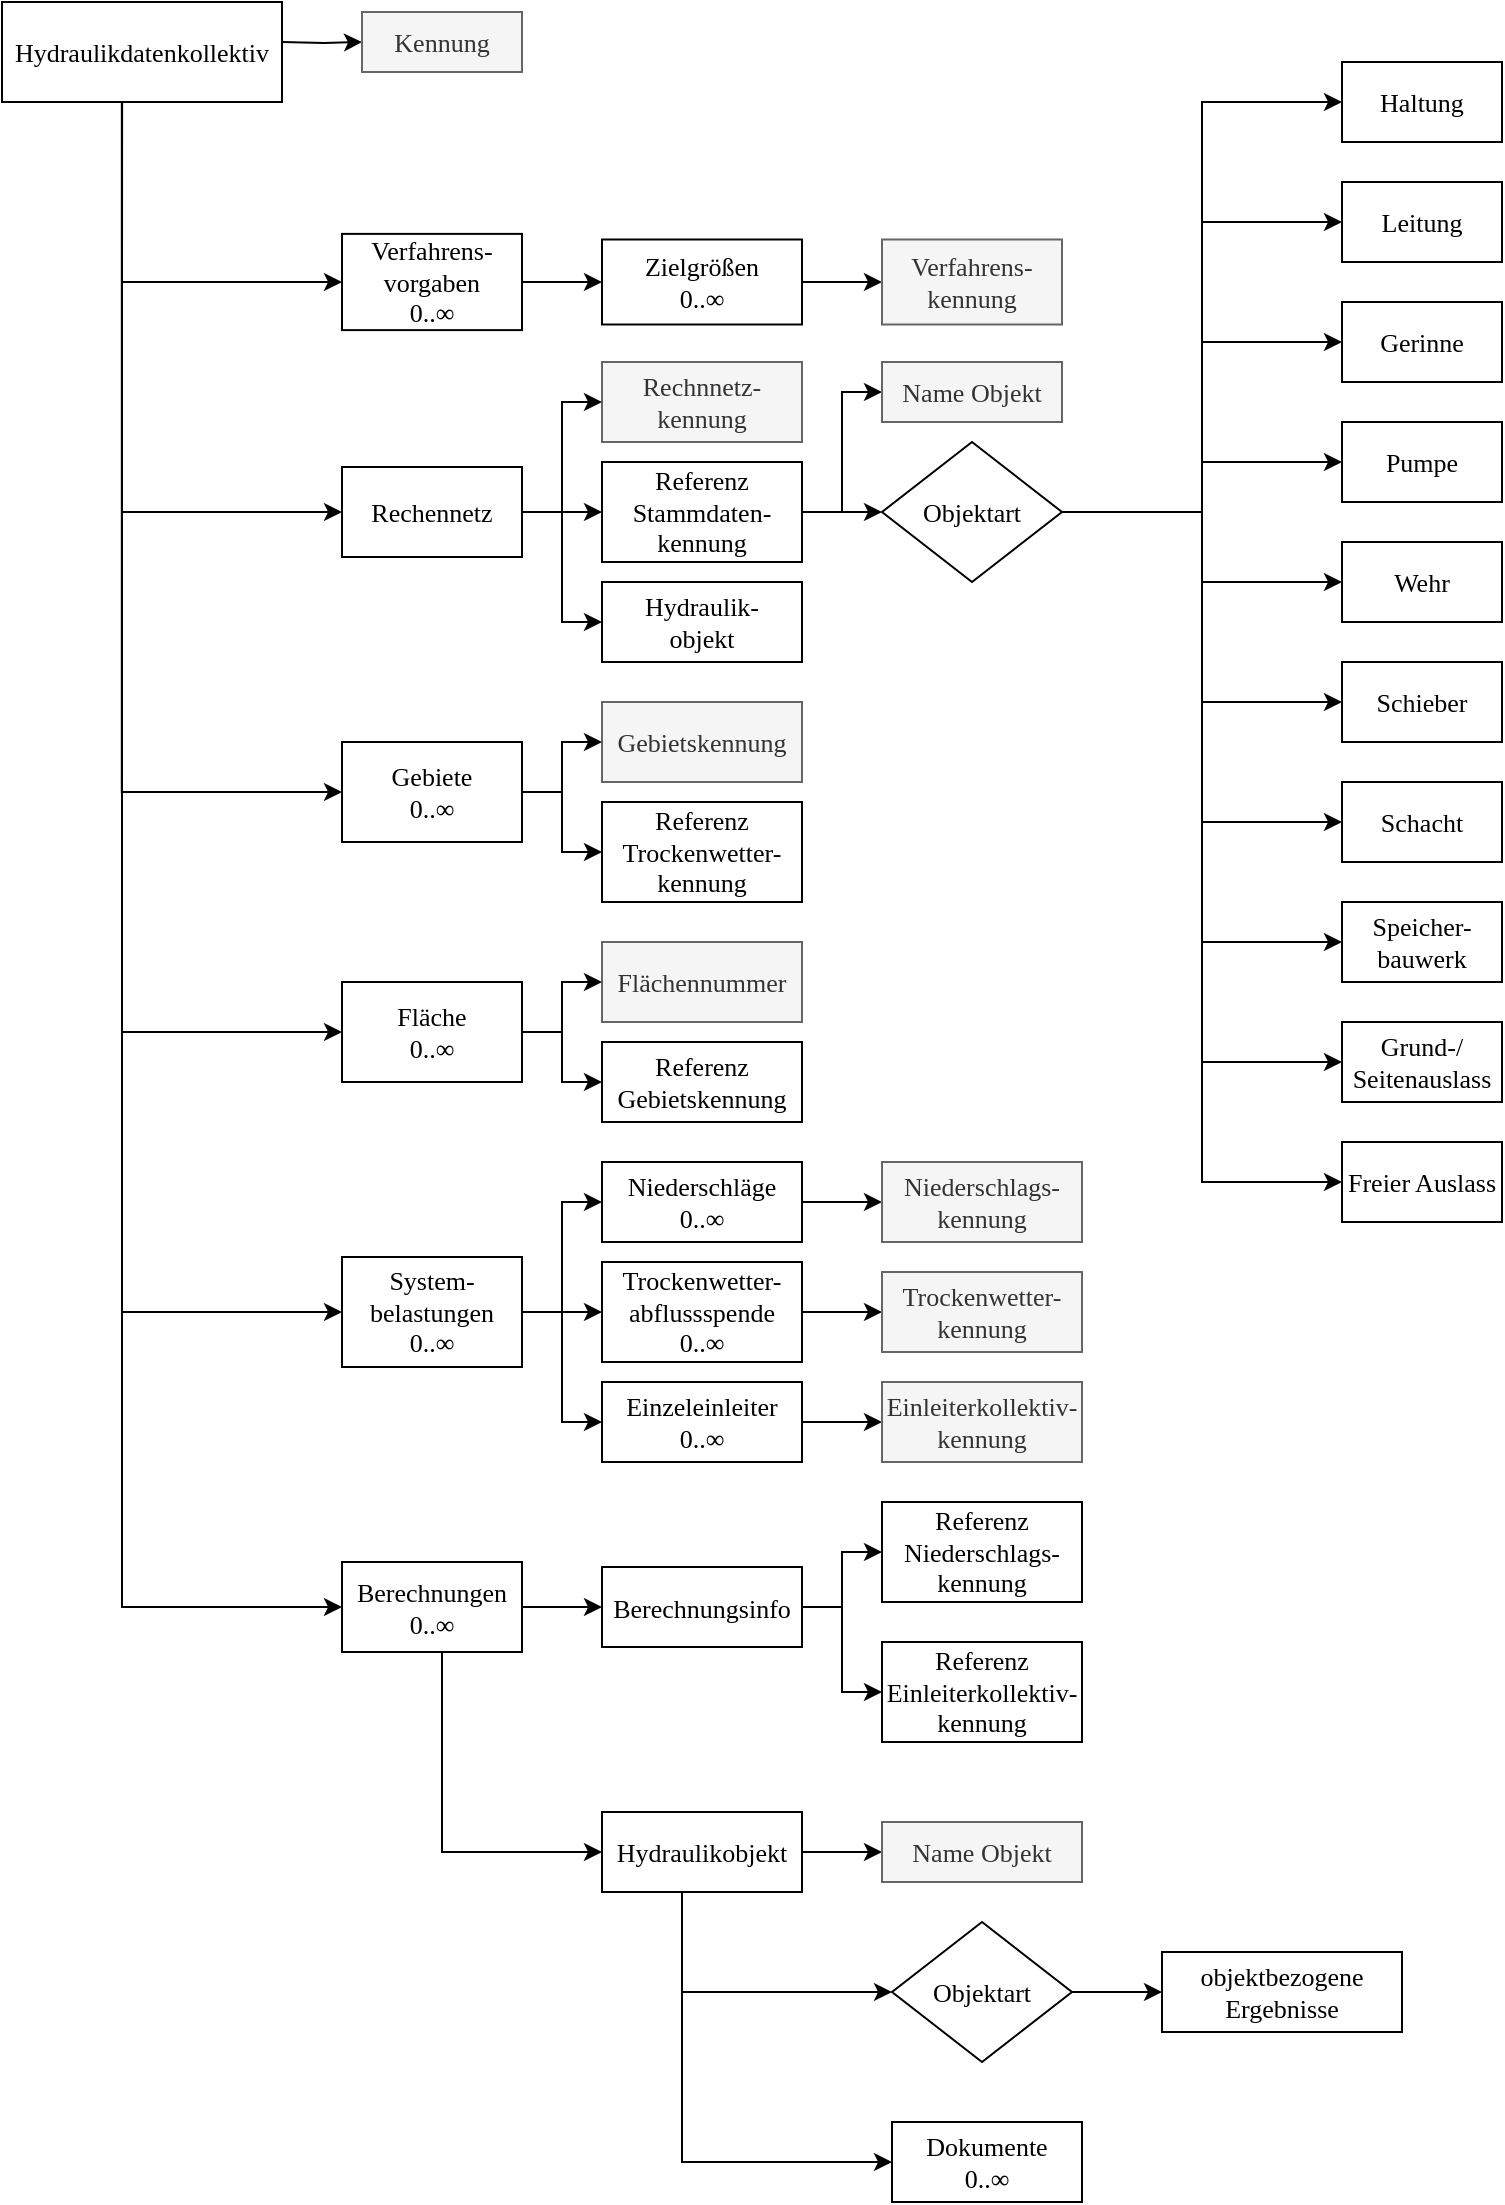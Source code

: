 <mxfile version="26.2.13">
  <diagram name="Seite-1" id="kiRcYdykQpiXVtvCCH_o">
    <mxGraphModel dx="1182" dy="670" grid="1" gridSize="10" guides="1" tooltips="1" connect="1" arrows="1" fold="1" page="1" pageScale="1" pageWidth="827" pageHeight="1169" math="0" shadow="0">
      <root>
        <mxCell id="0" />
        <mxCell id="1" parent="0" />
        <mxCell id="iKRK4WftCPjV4v0DSpR1-3" value="" style="edgeStyle=orthogonalEdgeStyle;rounded=0;orthogonalLoop=1;jettySize=auto;html=1;entryX=0;entryY=0.5;entryDx=0;entryDy=0;fontSize=13;" parent="1" target="RGeOCi0uQSU0HmTcbR4D-23" edge="1">
          <mxGeometry relative="1" as="geometry">
            <mxPoint x="214" y="65" as="targetPoint" />
            <mxPoint x="160" y="50" as="sourcePoint" />
          </mxGeometry>
        </mxCell>
        <mxCell id="iKRK4WftCPjV4v0DSpR1-5" value="" style="edgeStyle=orthogonalEdgeStyle;rounded=0;orthogonalLoop=1;jettySize=auto;html=1;entryX=0;entryY=0.5;entryDx=0;entryDy=0;fontSize=13;exitX=0.428;exitY=0.967;exitDx=0;exitDy=0;exitPerimeter=0;" parent="1" target="mGreL9vsvFHhippzRWms-1" edge="1">
          <mxGeometry relative="1" as="geometry">
            <Array as="points">
              <mxPoint x="80" y="425" />
            </Array>
            <mxPoint x="79.92" y="78.02" as="sourcePoint" />
            <mxPoint x="190.0" y="422.5" as="targetPoint" />
          </mxGeometry>
        </mxCell>
        <mxCell id="H4KakfRGWg1EVCRGtIzr-42" style="edgeStyle=orthogonalEdgeStyle;rounded=0;orthogonalLoop=1;jettySize=auto;html=1;entryX=0;entryY=0.5;entryDx=0;entryDy=0;fontSize=13;" parent="1" target="H4KakfRGWg1EVCRGtIzr-4" edge="1">
          <mxGeometry relative="1" as="geometry">
            <Array as="points">
              <mxPoint x="80" y="545" />
            </Array>
            <mxPoint x="80" y="80" as="sourcePoint" />
          </mxGeometry>
        </mxCell>
        <mxCell id="H4KakfRGWg1EVCRGtIzr-43" style="edgeStyle=orthogonalEdgeStyle;rounded=0;orthogonalLoop=1;jettySize=auto;html=1;entryX=0;entryY=0.5;entryDx=0;entryDy=0;fontSize=13;" parent="1" target="H4KakfRGWg1EVCRGtIzr-23" edge="1">
          <mxGeometry relative="1" as="geometry">
            <Array as="points">
              <mxPoint x="80" y="685" />
            </Array>
            <mxPoint x="80" y="80" as="sourcePoint" />
          </mxGeometry>
        </mxCell>
        <mxCell id="H4KakfRGWg1EVCRGtIzr-44" style="edgeStyle=orthogonalEdgeStyle;rounded=0;orthogonalLoop=1;jettySize=auto;html=1;entryX=0;entryY=0.5;entryDx=0;entryDy=0;fontSize=13;" parent="1" target="H4KakfRGWg1EVCRGtIzr-35" edge="1">
          <mxGeometry relative="1" as="geometry">
            <Array as="points">
              <mxPoint x="80" y="833" />
            </Array>
            <mxPoint x="80" y="80" as="sourcePoint" />
          </mxGeometry>
        </mxCell>
        <mxCell id="RGeOCi0uQSU0HmTcbR4D-11" value="" style="edgeStyle=orthogonalEdgeStyle;rounded=0;orthogonalLoop=1;jettySize=auto;html=1;fontSize=13;" parent="1" source="RGeOCi0uQSU0HmTcbR4D-2" target="RGeOCi0uQSU0HmTcbR4D-10" edge="1">
          <mxGeometry relative="1" as="geometry" />
        </mxCell>
        <UserObject label="&lt;div&gt;Verfahrens-vorgaben&lt;/div&gt;&lt;div&gt;0..∞&lt;/div&gt;" link="https://www.bfr-abwasser.de/html/ISYBAU_Austauschformate_Abwasser.14.17.html" linkTarget="_blank" id="RGeOCi0uQSU0HmTcbR4D-2">
          <mxCell style="rounded=0;whiteSpace=wrap;html=1;fontFamily=Latin Modern;fontSize=13;" parent="1" vertex="1">
            <mxGeometry x="190" y="145.94" width="90" height="48.12" as="geometry" />
          </mxCell>
        </UserObject>
        <mxCell id="RGeOCi0uQSU0HmTcbR4D-3" value="" style="endArrow=classic;html=1;rounded=0;entryX=0;entryY=0.5;entryDx=0;entryDy=0;fontSize=13;exitX=0.429;exitY=1.008;exitDx=0;exitDy=0;exitPerimeter=0;" parent="1" target="RGeOCi0uQSU0HmTcbR4D-2" edge="1">
          <mxGeometry width="50" height="50" relative="1" as="geometry">
            <mxPoint x="80.06" y="80.48" as="sourcePoint" />
            <mxPoint x="370" y="210" as="targetPoint" />
            <Array as="points">
              <mxPoint x="80" y="170" />
            </Array>
          </mxGeometry>
        </mxCell>
        <mxCell id="RGeOCi0uQSU0HmTcbR4D-8" value="" style="endArrow=classic;html=1;rounded=0;entryX=0;entryY=0.5;entryDx=0;entryDy=0;fontSize=13;" parent="1" target="RGeOCi0uQSU0HmTcbR4D-24" edge="1">
          <mxGeometry width="50" height="50" relative="1" as="geometry">
            <mxPoint x="80" y="80" as="sourcePoint" />
            <mxPoint x="130" y="284.71" as="targetPoint" />
            <Array as="points">
              <mxPoint x="80" y="285" />
            </Array>
          </mxGeometry>
        </mxCell>
        <mxCell id="RGeOCi0uQSU0HmTcbR4D-16" value="" style="edgeStyle=orthogonalEdgeStyle;rounded=0;orthogonalLoop=1;jettySize=auto;html=1;fontSize=13;" parent="1" source="RGeOCi0uQSU0HmTcbR4D-10" target="RGeOCi0uQSU0HmTcbR4D-15" edge="1">
          <mxGeometry relative="1" as="geometry" />
        </mxCell>
        <UserObject label="&lt;div&gt;Zielgrößen&lt;/div&gt;&lt;div&gt;0..∞&lt;/div&gt;" link="https://www.bfr-abwasser.de/html/ISYBAU_Austauschformate_Abwasser.14.17.html" linkTarget="_blank" id="RGeOCi0uQSU0HmTcbR4D-10">
          <mxCell style="rounded=0;whiteSpace=wrap;html=1;fontFamily=Latin Modern;fontSize=13;" parent="1" vertex="1">
            <mxGeometry x="320" y="148.75" width="100" height="42.5" as="geometry" />
          </mxCell>
        </UserObject>
        <UserObject label="&lt;div&gt;&lt;font&gt;Verfahrens-&lt;/font&gt;&lt;/div&gt;&lt;div&gt;&lt;font&gt;kennung&lt;/font&gt;&lt;/div&gt;" linkTarget="_blank" id="RGeOCi0uQSU0HmTcbR4D-15">
          <mxCell style="rounded=0;whiteSpace=wrap;html=1;fontFamily=Latin Modern;fontSize=13;fillColor=#f5f5f5;fontColor=#333333;strokeColor=#666666;" parent="1" vertex="1">
            <mxGeometry x="460" y="148.75" width="90" height="42.5" as="geometry" />
          </mxCell>
        </UserObject>
        <UserObject label="&lt;div&gt;Kennung&lt;/div&gt;" linkTarget="_blank" id="RGeOCi0uQSU0HmTcbR4D-23">
          <mxCell style="rounded=0;whiteSpace=wrap;html=1;fontFamily=Latin Modern;fillColor=#f5f5f5;fontColor=#333333;strokeColor=#666666;fontSize=13;" parent="1" vertex="1">
            <mxGeometry x="200" y="35" width="80" height="30" as="geometry" />
          </mxCell>
        </UserObject>
        <mxCell id="RGeOCi0uQSU0HmTcbR4D-26" value="" style="edgeStyle=orthogonalEdgeStyle;rounded=0;orthogonalLoop=1;jettySize=auto;html=1;fontSize=13;" parent="1" source="RGeOCi0uQSU0HmTcbR4D-24" target="RGeOCi0uQSU0HmTcbR4D-25" edge="1">
          <mxGeometry relative="1" as="geometry" />
        </mxCell>
        <UserObject label="&lt;div&gt;Rechennetz&lt;/div&gt;" link="https://www.bfr-abwasser.de/html/ISYBAU_Austauschformate_Abwasser.14.18.html" linkTarget="_blank" id="RGeOCi0uQSU0HmTcbR4D-24">
          <mxCell style="rounded=0;whiteSpace=wrap;html=1;fontFamily=Latin Modern;fontSize=13;" parent="1" vertex="1">
            <mxGeometry x="190" y="262.5" width="90" height="45" as="geometry" />
          </mxCell>
        </UserObject>
        <mxCell id="RGeOCi0uQSU0HmTcbR4D-34" value="" style="edgeStyle=orthogonalEdgeStyle;rounded=0;orthogonalLoop=1;jettySize=auto;html=1;exitX=1;exitY=0.5;exitDx=0;exitDy=0;fontSize=13;" parent="1" source="RGeOCi0uQSU0HmTcbR4D-25" target="RGeOCi0uQSU0HmTcbR4D-33" edge="1">
          <mxGeometry relative="1" as="geometry" />
        </mxCell>
        <mxCell id="H4KakfRGWg1EVCRGtIzr-55" style="edgeStyle=orthogonalEdgeStyle;rounded=0;orthogonalLoop=1;jettySize=auto;html=1;entryX=0;entryY=0.5;entryDx=0;entryDy=0;fontSize=13;" parent="1" source="RGeOCi0uQSU0HmTcbR4D-25" target="RGeOCi0uQSU0HmTcbR4D-52" edge="1">
          <mxGeometry relative="1" as="geometry" />
        </mxCell>
        <UserObject label="&lt;div&gt;Referenz &lt;br&gt;&lt;/div&gt;&lt;div&gt;Stammdaten-&lt;/div&gt;&lt;div&gt;kennung&lt;/div&gt;" linkTarget="_blank" id="RGeOCi0uQSU0HmTcbR4D-25">
          <mxCell style="rounded=0;whiteSpace=wrap;html=1;fontFamily=Latin Modern;fontSize=13;" parent="1" vertex="1">
            <mxGeometry x="320" y="260" width="100" height="50" as="geometry" />
          </mxCell>
        </UserObject>
        <UserObject label="&lt;div&gt;Hydraulik-&lt;/div&gt;&lt;div&gt;objekt&lt;/div&gt;" linkTarget="_blank" id="RGeOCi0uQSU0HmTcbR4D-27">
          <mxCell style="rounded=0;whiteSpace=wrap;html=1;fontFamily=Latin Modern;fontSize=13;" parent="1" vertex="1">
            <mxGeometry x="320" y="320" width="100" height="40" as="geometry" />
          </mxCell>
        </UserObject>
        <UserObject label="&lt;div&gt;Rechnnetz-&lt;/div&gt;&lt;div&gt;kennung&lt;/div&gt;" linkTarget="_blank" id="RGeOCi0uQSU0HmTcbR4D-30">
          <mxCell style="rounded=0;whiteSpace=wrap;html=1;fontFamily=Latin Modern;fillColor=#f5f5f5;fontColor=#333333;strokeColor=#666666;fontSize=13;" parent="1" vertex="1">
            <mxGeometry x="320" y="210" width="100" height="40" as="geometry" />
          </mxCell>
        </UserObject>
        <mxCell id="H4KakfRGWg1EVCRGtIzr-45" style="edgeStyle=orthogonalEdgeStyle;rounded=0;orthogonalLoop=1;jettySize=auto;html=1;entryX=0;entryY=0.5;entryDx=0;entryDy=0;fontSize=13;" parent="1" source="RGeOCi0uQSU0HmTcbR4D-33" target="RGeOCi0uQSU0HmTcbR4D-44" edge="1">
          <mxGeometry relative="1" as="geometry" />
        </mxCell>
        <mxCell id="H4KakfRGWg1EVCRGtIzr-46" style="edgeStyle=orthogonalEdgeStyle;rounded=0;orthogonalLoop=1;jettySize=auto;html=1;entryX=0;entryY=0.5;entryDx=0;entryDy=0;fontSize=13;" parent="1" source="RGeOCi0uQSU0HmTcbR4D-33" target="RGeOCi0uQSU0HmTcbR4D-45" edge="1">
          <mxGeometry relative="1" as="geometry" />
        </mxCell>
        <mxCell id="H4KakfRGWg1EVCRGtIzr-47" style="edgeStyle=orthogonalEdgeStyle;rounded=0;orthogonalLoop=1;jettySize=auto;html=1;entryX=0;entryY=0.5;entryDx=0;entryDy=0;fontSize=13;" parent="1" source="RGeOCi0uQSU0HmTcbR4D-33" target="RGeOCi0uQSU0HmTcbR4D-46" edge="1">
          <mxGeometry relative="1" as="geometry" />
        </mxCell>
        <mxCell id="H4KakfRGWg1EVCRGtIzr-48" style="edgeStyle=orthogonalEdgeStyle;rounded=0;orthogonalLoop=1;jettySize=auto;html=1;entryX=0;entryY=0.5;entryDx=0;entryDy=0;fontSize=13;" parent="1" source="RGeOCi0uQSU0HmTcbR4D-33" target="RGeOCi0uQSU0HmTcbR4D-37" edge="1">
          <mxGeometry relative="1" as="geometry" />
        </mxCell>
        <mxCell id="H4KakfRGWg1EVCRGtIzr-49" style="edgeStyle=orthogonalEdgeStyle;rounded=0;orthogonalLoop=1;jettySize=auto;html=1;fontSize=13;" parent="1" source="RGeOCi0uQSU0HmTcbR4D-33" target="RGeOCi0uQSU0HmTcbR4D-47" edge="1">
          <mxGeometry relative="1" as="geometry" />
        </mxCell>
        <mxCell id="H4KakfRGWg1EVCRGtIzr-50" style="edgeStyle=orthogonalEdgeStyle;rounded=0;orthogonalLoop=1;jettySize=auto;html=1;entryX=0;entryY=0.5;entryDx=0;entryDy=0;fontSize=13;" parent="1" source="RGeOCi0uQSU0HmTcbR4D-33" target="RGeOCi0uQSU0HmTcbR4D-48" edge="1">
          <mxGeometry relative="1" as="geometry" />
        </mxCell>
        <mxCell id="H4KakfRGWg1EVCRGtIzr-51" style="edgeStyle=orthogonalEdgeStyle;rounded=0;orthogonalLoop=1;jettySize=auto;html=1;entryX=0;entryY=0.5;entryDx=0;entryDy=0;fontSize=13;" parent="1" source="RGeOCi0uQSU0HmTcbR4D-33" target="RGeOCi0uQSU0HmTcbR4D-49" edge="1">
          <mxGeometry relative="1" as="geometry" />
        </mxCell>
        <mxCell id="H4KakfRGWg1EVCRGtIzr-52" style="edgeStyle=orthogonalEdgeStyle;rounded=0;orthogonalLoop=1;jettySize=auto;html=1;entryX=0;entryY=0.5;entryDx=0;entryDy=0;fontSize=13;" parent="1" source="RGeOCi0uQSU0HmTcbR4D-33" target="RGeOCi0uQSU0HmTcbR4D-50" edge="1">
          <mxGeometry relative="1" as="geometry" />
        </mxCell>
        <mxCell id="H4KakfRGWg1EVCRGtIzr-53" style="edgeStyle=orthogonalEdgeStyle;rounded=0;orthogonalLoop=1;jettySize=auto;html=1;entryX=0;entryY=0.5;entryDx=0;entryDy=0;fontSize=13;" parent="1" source="RGeOCi0uQSU0HmTcbR4D-33" target="RGeOCi0uQSU0HmTcbR4D-54" edge="1">
          <mxGeometry relative="1" as="geometry" />
        </mxCell>
        <mxCell id="H4KakfRGWg1EVCRGtIzr-54" style="edgeStyle=orthogonalEdgeStyle;rounded=0;orthogonalLoop=1;jettySize=auto;html=1;entryX=0;entryY=0.5;entryDx=0;entryDy=0;fontSize=13;" parent="1" source="RGeOCi0uQSU0HmTcbR4D-33" target="RGeOCi0uQSU0HmTcbR4D-55" edge="1">
          <mxGeometry relative="1" as="geometry" />
        </mxCell>
        <mxCell id="RGeOCi0uQSU0HmTcbR4D-33" value="Objektart" style="shape=rhombus;html=1;dashed=0;whiteSpace=wrap;perimeter=rhombusPerimeter;fontFamily=Latin Modern;fontSize=13;" parent="1" vertex="1">
          <mxGeometry x="460" y="250" width="90" height="70" as="geometry" />
        </mxCell>
        <UserObject label="Haltung" linkTarget="_blank" id="RGeOCi0uQSU0HmTcbR4D-37">
          <mxCell style="rounded=0;whiteSpace=wrap;html=1;fontFamily=Latin Modern;fontSize=13;" parent="1" vertex="1">
            <mxGeometry x="690" y="60" width="80" height="40" as="geometry" />
          </mxCell>
        </UserObject>
        <UserObject label="&lt;div&gt;Leitung&lt;/div&gt;" linkTarget="_blank" id="RGeOCi0uQSU0HmTcbR4D-44">
          <mxCell style="rounded=0;whiteSpace=wrap;html=1;fontFamily=Latin Modern;fontSize=13;" parent="1" vertex="1">
            <mxGeometry x="690" y="120" width="80" height="40" as="geometry" />
          </mxCell>
        </UserObject>
        <UserObject label="&lt;div&gt;Gerinne&lt;/div&gt;" linkTarget="_blank" id="RGeOCi0uQSU0HmTcbR4D-45">
          <mxCell style="rounded=0;whiteSpace=wrap;html=1;fontFamily=Latin Modern;fontSize=13;" parent="1" vertex="1">
            <mxGeometry x="690" y="180" width="80" height="40" as="geometry" />
          </mxCell>
        </UserObject>
        <UserObject label="Pumpe" linkTarget="_blank" id="RGeOCi0uQSU0HmTcbR4D-46">
          <mxCell style="rounded=0;whiteSpace=wrap;html=1;fontFamily=Latin Modern;fontSize=13;" parent="1" vertex="1">
            <mxGeometry x="690" y="240" width="80" height="40" as="geometry" />
          </mxCell>
        </UserObject>
        <UserObject label="Wehr" linkTarget="_blank" id="RGeOCi0uQSU0HmTcbR4D-47">
          <mxCell style="rounded=0;whiteSpace=wrap;html=1;fontFamily=Latin Modern;fontSize=13;" parent="1" vertex="1">
            <mxGeometry x="690" y="300" width="80" height="40" as="geometry" />
          </mxCell>
        </UserObject>
        <UserObject label="Schieber" linkTarget="_blank" id="RGeOCi0uQSU0HmTcbR4D-48">
          <mxCell style="rounded=0;whiteSpace=wrap;html=1;fontFamily=Latin Modern;fontSize=13;" parent="1" vertex="1">
            <mxGeometry x="690" y="360" width="80" height="40" as="geometry" />
          </mxCell>
        </UserObject>
        <UserObject label="Schacht" linkTarget="_blank" id="RGeOCi0uQSU0HmTcbR4D-49">
          <mxCell style="rounded=0;whiteSpace=wrap;html=1;fontFamily=Latin Modern;fontSize=13;" parent="1" vertex="1">
            <mxGeometry x="690" y="420" width="80" height="40" as="geometry" />
          </mxCell>
        </UserObject>
        <UserObject label="Speicher-bauwerk" linkTarget="_blank" id="RGeOCi0uQSU0HmTcbR4D-50">
          <mxCell style="rounded=0;whiteSpace=wrap;html=1;fontFamily=Latin Modern;fontSize=13;" parent="1" vertex="1">
            <mxGeometry x="690" y="480" width="80" height="40" as="geometry" />
          </mxCell>
        </UserObject>
        <UserObject label="Name Objekt" linkTarget="_blank" id="RGeOCi0uQSU0HmTcbR4D-52">
          <mxCell style="rounded=0;whiteSpace=wrap;html=1;fontFamily=Latin Modern;fontSize=13;fillColor=#f5f5f5;fontColor=#333333;strokeColor=#666666;" parent="1" vertex="1">
            <mxGeometry x="460" y="210" width="90" height="30" as="geometry" />
          </mxCell>
        </UserObject>
        <UserObject label="&lt;div&gt;Grund-/&lt;/div&gt;&lt;div&gt;Seitenauslass&lt;/div&gt;" linkTarget="_blank" id="RGeOCi0uQSU0HmTcbR4D-54">
          <mxCell style="rounded=0;whiteSpace=wrap;html=1;fontFamily=Latin Modern;fontSize=13;" parent="1" vertex="1">
            <mxGeometry x="690" y="540" width="80" height="40" as="geometry" />
          </mxCell>
        </UserObject>
        <UserObject label="Freier Auslass" linkTarget="_blank" id="RGeOCi0uQSU0HmTcbR4D-55">
          <mxCell style="rounded=0;whiteSpace=wrap;html=1;fontFamily=Latin Modern;fontSize=13;" parent="1" vertex="1">
            <mxGeometry x="690" y="600" width="80" height="40" as="geometry" />
          </mxCell>
        </UserObject>
        <mxCell id="H4KakfRGWg1EVCRGtIzr-6" value="" style="edgeStyle=orthogonalEdgeStyle;rounded=0;orthogonalLoop=1;jettySize=auto;html=1;fontSize=13;" parent="1" source="mGreL9vsvFHhippzRWms-1" target="H4KakfRGWg1EVCRGtIzr-2" edge="1">
          <mxGeometry relative="1" as="geometry" />
        </mxCell>
        <UserObject label="&lt;div&gt;Gebiete&lt;/div&gt;&lt;div&gt;&lt;div&gt;0..∞&lt;/div&gt;&lt;/div&gt;" link="https://www.bfr-abwasser.de/html/ISYBAU_Austauschformate_Abwasser.14.19.html" linkTarget="_blank" id="mGreL9vsvFHhippzRWms-1">
          <mxCell style="rounded=0;whiteSpace=wrap;html=1;fontFamily=Latin Modern;fontSize=13;" parent="1" vertex="1">
            <mxGeometry x="190" y="400" width="90" height="50" as="geometry" />
          </mxCell>
        </UserObject>
        <UserObject label="Gebietskennung" linkTarget="_blank" id="H4KakfRGWg1EVCRGtIzr-1">
          <mxCell style="rounded=0;whiteSpace=wrap;html=1;fontFamily=Latin Modern;fillColor=#f5f5f5;fontColor=#333333;strokeColor=#666666;fontSize=13;" parent="1" vertex="1">
            <mxGeometry x="320" y="380" width="100" height="40" as="geometry" />
          </mxCell>
        </UserObject>
        <UserObject label="Referenz Trockenwetter-kennung" linkTarget="_blank" id="H4KakfRGWg1EVCRGtIzr-2">
          <mxCell style="rounded=0;whiteSpace=wrap;html=1;fontFamily=Latin Modern;fontSize=13;" parent="1" vertex="1">
            <mxGeometry x="320" y="430" width="100" height="50" as="geometry" />
          </mxCell>
        </UserObject>
        <UserObject label="&lt;div&gt;Fläche&lt;/div&gt;&lt;div&gt;&lt;div&gt;0..∞&lt;/div&gt;&lt;/div&gt;" link="https://www.bfr-abwasser.de/html/ISYBAU_Austauschformate_Abwasser.14.20.html" linkTarget="_blank" id="H4KakfRGWg1EVCRGtIzr-4">
          <mxCell style="rounded=0;whiteSpace=wrap;html=1;fontFamily=Latin Modern;fontSize=13;" parent="1" vertex="1">
            <mxGeometry x="190" y="520" width="90" height="50" as="geometry" />
          </mxCell>
        </UserObject>
        <mxCell id="H4KakfRGWg1EVCRGtIzr-8" value="" style="edgeStyle=orthogonalEdgeStyle;rounded=0;orthogonalLoop=1;jettySize=auto;html=1;entryX=0;entryY=0.5;entryDx=0;entryDy=0;exitX=1;exitY=0.5;exitDx=0;exitDy=0;fontSize=13;" parent="1" source="mGreL9vsvFHhippzRWms-1" target="H4KakfRGWg1EVCRGtIzr-1" edge="1">
          <mxGeometry relative="1" as="geometry">
            <mxPoint x="290" y="443" as="sourcePoint" />
            <mxPoint x="330" y="470" as="targetPoint" />
          </mxGeometry>
        </mxCell>
        <mxCell id="H4KakfRGWg1EVCRGtIzr-9" value="" style="edgeStyle=orthogonalEdgeStyle;rounded=0;orthogonalLoop=1;jettySize=auto;html=1;entryX=0;entryY=0.5;entryDx=0;entryDy=0;exitX=1;exitY=0.5;exitDx=0;exitDy=0;fontSize=13;" parent="1" source="RGeOCi0uQSU0HmTcbR4D-24" target="RGeOCi0uQSU0HmTcbR4D-27" edge="1">
          <mxGeometry relative="1" as="geometry">
            <mxPoint x="290" y="483" as="sourcePoint" />
            <mxPoint x="330" y="450" as="targetPoint" />
          </mxGeometry>
        </mxCell>
        <mxCell id="H4KakfRGWg1EVCRGtIzr-10" value="" style="edgeStyle=orthogonalEdgeStyle;rounded=0;orthogonalLoop=1;jettySize=auto;html=1;entryX=0;entryY=0.5;entryDx=0;entryDy=0;exitX=1;exitY=0.5;exitDx=0;exitDy=0;fontSize=13;" parent="1" source="RGeOCi0uQSU0HmTcbR4D-24" target="RGeOCi0uQSU0HmTcbR4D-30" edge="1">
          <mxGeometry relative="1" as="geometry">
            <mxPoint x="290" y="295" as="sourcePoint" />
            <mxPoint x="330" y="350" as="targetPoint" />
          </mxGeometry>
        </mxCell>
        <mxCell id="H4KakfRGWg1EVCRGtIzr-17" value="" style="edgeStyle=orthogonalEdgeStyle;rounded=0;orthogonalLoop=1;jettySize=auto;html=1;exitX=1;exitY=0.5;exitDx=0;exitDy=0;fontSize=13;" parent="1" source="H4KakfRGWg1EVCRGtIzr-4" target="H4KakfRGWg1EVCRGtIzr-19" edge="1">
          <mxGeometry relative="1" as="geometry">
            <mxPoint x="280" y="552" as="sourcePoint" />
          </mxGeometry>
        </mxCell>
        <UserObject label="Flächennummer" linkTarget="_blank" id="H4KakfRGWg1EVCRGtIzr-18">
          <mxCell style="rounded=0;whiteSpace=wrap;html=1;fontFamily=Latin Modern;fillColor=#f5f5f5;fontColor=#333333;strokeColor=#666666;fontSize=13;" parent="1" vertex="1">
            <mxGeometry x="320" y="500" width="100" height="40" as="geometry" />
          </mxCell>
        </UserObject>
        <UserObject label="Referenz Gebietskennung" linkTarget="_blank" id="H4KakfRGWg1EVCRGtIzr-19">
          <mxCell style="rounded=0;whiteSpace=wrap;html=1;fontFamily=Latin Modern;fontSize=13;" parent="1" vertex="1">
            <mxGeometry x="320" y="550" width="100" height="40" as="geometry" />
          </mxCell>
        </UserObject>
        <mxCell id="H4KakfRGWg1EVCRGtIzr-20" value="" style="edgeStyle=orthogonalEdgeStyle;rounded=0;orthogonalLoop=1;jettySize=auto;html=1;entryX=0;entryY=0.5;entryDx=0;entryDy=0;exitX=1;exitY=0.5;exitDx=0;exitDy=0;fontSize=13;" parent="1" source="H4KakfRGWg1EVCRGtIzr-4" target="H4KakfRGWg1EVCRGtIzr-18" edge="1">
          <mxGeometry relative="1" as="geometry">
            <mxPoint x="300" y="560" as="sourcePoint" />
            <mxPoint x="330" y="590" as="targetPoint" />
          </mxGeometry>
        </mxCell>
        <mxCell id="H4KakfRGWg1EVCRGtIzr-22" value="" style="edgeStyle=orthogonalEdgeStyle;rounded=0;orthogonalLoop=1;jettySize=auto;html=1;fontSize=13;" parent="1" source="H4KakfRGWg1EVCRGtIzr-23" target="H4KakfRGWg1EVCRGtIzr-24" edge="1">
          <mxGeometry relative="1" as="geometry" />
        </mxCell>
        <UserObject label="&lt;div&gt;System-belastungen&lt;/div&gt;&lt;div&gt;&lt;div&gt;&lt;div&gt;0..∞&lt;/div&gt;&lt;/div&gt;&lt;/div&gt;" link="https://www.bfr-abwasser.de/html/ISYBAU_Austauschformate_Abwasser.14.21.html" linkTarget="_blank" id="H4KakfRGWg1EVCRGtIzr-23">
          <mxCell style="rounded=0;whiteSpace=wrap;html=1;fontFamily=Latin Modern;fontSize=13;" parent="1" vertex="1">
            <mxGeometry x="190" y="657.5" width="90" height="55" as="geometry" />
          </mxCell>
        </UserObject>
        <mxCell id="H4KakfRGWg1EVCRGtIzr-34" value="" style="edgeStyle=orthogonalEdgeStyle;rounded=0;orthogonalLoop=1;jettySize=auto;html=1;entryX=0;entryY=0.5;entryDx=0;entryDy=0;fontSize=13;" parent="1" source="H4KakfRGWg1EVCRGtIzr-24" target="H4KakfRGWg1EVCRGtIzr-31" edge="1">
          <mxGeometry relative="1" as="geometry" />
        </mxCell>
        <UserObject label="&lt;div&gt;Trockenwetter-abflussspende&lt;/div&gt;&lt;div&gt;0..∞&lt;/div&gt;" linkTarget="_blank" id="H4KakfRGWg1EVCRGtIzr-24">
          <mxCell style="rounded=0;whiteSpace=wrap;html=1;fontFamily=Latin Modern;fontSize=13;" parent="1" vertex="1">
            <mxGeometry x="320" y="660" width="100" height="50" as="geometry" />
          </mxCell>
        </UserObject>
        <mxCell id="H4KakfRGWg1EVCRGtIzr-33" value="" style="edgeStyle=orthogonalEdgeStyle;rounded=0;orthogonalLoop=1;jettySize=auto;html=1;fontSize=13;" parent="1" source="H4KakfRGWg1EVCRGtIzr-25" target="H4KakfRGWg1EVCRGtIzr-32" edge="1">
          <mxGeometry relative="1" as="geometry" />
        </mxCell>
        <UserObject label="&lt;div&gt;Einzeleinleiter&lt;/div&gt;&lt;div&gt;0..∞&lt;/div&gt;" linkTarget="_blank" id="H4KakfRGWg1EVCRGtIzr-25">
          <mxCell style="rounded=0;whiteSpace=wrap;html=1;fontFamily=Latin Modern;fontSize=13;" parent="1" vertex="1">
            <mxGeometry x="320" y="720" width="100" height="40" as="geometry" />
          </mxCell>
        </UserObject>
        <mxCell id="H4KakfRGWg1EVCRGtIzr-30" value="" style="edgeStyle=orthogonalEdgeStyle;rounded=0;orthogonalLoop=1;jettySize=auto;html=1;fontSize=13;" parent="1" source="H4KakfRGWg1EVCRGtIzr-26" target="H4KakfRGWg1EVCRGtIzr-29" edge="1">
          <mxGeometry relative="1" as="geometry" />
        </mxCell>
        <UserObject label="&lt;div&gt;Niederschläge&lt;/div&gt;&lt;div&gt;&lt;div&gt;0..∞&lt;/div&gt;&lt;/div&gt;" linkTarget="_blank" id="H4KakfRGWg1EVCRGtIzr-26">
          <mxCell style="rounded=0;whiteSpace=wrap;html=1;fontFamily=Latin Modern;fontSize=13;" parent="1" vertex="1">
            <mxGeometry x="320" y="610" width="100" height="40" as="geometry" />
          </mxCell>
        </UserObject>
        <mxCell id="H4KakfRGWg1EVCRGtIzr-27" value="" style="edgeStyle=orthogonalEdgeStyle;rounded=0;orthogonalLoop=1;jettySize=auto;html=1;entryX=0;entryY=0.5;entryDx=0;entryDy=0;exitX=1;exitY=0.5;exitDx=0;exitDy=0;fontSize=13;" parent="1" source="H4KakfRGWg1EVCRGtIzr-23" target="H4KakfRGWg1EVCRGtIzr-25" edge="1">
          <mxGeometry relative="1" as="geometry">
            <mxPoint x="290" y="883" as="sourcePoint" />
            <mxPoint x="330" y="850" as="targetPoint" />
          </mxGeometry>
        </mxCell>
        <mxCell id="H4KakfRGWg1EVCRGtIzr-28" value="" style="edgeStyle=orthogonalEdgeStyle;rounded=0;orthogonalLoop=1;jettySize=auto;html=1;entryX=0;entryY=0.5;entryDx=0;entryDy=0;exitX=1;exitY=0.5;exitDx=0;exitDy=0;fontSize=13;" parent="1" source="H4KakfRGWg1EVCRGtIzr-23" target="H4KakfRGWg1EVCRGtIzr-26" edge="1">
          <mxGeometry relative="1" as="geometry">
            <mxPoint x="290" y="695" as="sourcePoint" />
            <mxPoint x="330" y="750" as="targetPoint" />
          </mxGeometry>
        </mxCell>
        <UserObject label="&lt;div&gt;Niederschlags-kennung&lt;/div&gt;" linkTarget="_blank" id="H4KakfRGWg1EVCRGtIzr-29">
          <mxCell style="rounded=0;whiteSpace=wrap;html=1;fontFamily=Latin Modern;fillColor=#f5f5f5;fontColor=#333333;strokeColor=#666666;fontSize=13;" parent="1" vertex="1">
            <mxGeometry x="460" y="610" width="100" height="40" as="geometry" />
          </mxCell>
        </UserObject>
        <UserObject label="&lt;div&gt;Trockenwetter-kennung&lt;/div&gt;" linkTarget="_blank" id="H4KakfRGWg1EVCRGtIzr-31">
          <mxCell style="rounded=0;whiteSpace=wrap;html=1;fontFamily=Latin Modern;fillColor=#f5f5f5;fontColor=#333333;strokeColor=#666666;fontSize=13;" parent="1" vertex="1">
            <mxGeometry x="460" y="665" width="100" height="40" as="geometry" />
          </mxCell>
        </UserObject>
        <UserObject label="&lt;div&gt;&lt;font&gt;Einleiterkollektiv-kennung&lt;/font&gt;&lt;/div&gt;" linkTarget="_blank" id="H4KakfRGWg1EVCRGtIzr-32">
          <mxCell style="rounded=0;whiteSpace=wrap;html=1;fontFamily=Latin Modern;fillColor=#f5f5f5;fontColor=#333333;strokeColor=#666666;fontSize=13;" parent="1" vertex="1">
            <mxGeometry x="460" y="720" width="100" height="40" as="geometry" />
          </mxCell>
        </UserObject>
        <mxCell id="H4KakfRGWg1EVCRGtIzr-41" value="" style="edgeStyle=orthogonalEdgeStyle;rounded=0;orthogonalLoop=1;jettySize=auto;html=1;fontSize=13;" parent="1" source="H4KakfRGWg1EVCRGtIzr-35" target="H4KakfRGWg1EVCRGtIzr-40" edge="1">
          <mxGeometry relative="1" as="geometry" />
        </mxCell>
        <mxCell id="H4KakfRGWg1EVCRGtIzr-59" style="edgeStyle=orthogonalEdgeStyle;rounded=0;orthogonalLoop=1;jettySize=auto;html=1;entryX=0;entryY=0.5;entryDx=0;entryDy=0;fontSize=13;" parent="1" source="H4KakfRGWg1EVCRGtIzr-62" target="H4KakfRGWg1EVCRGtIzr-57" edge="1">
          <mxGeometry relative="1" as="geometry">
            <mxPoint x="240" y="1010" as="targetPoint" />
            <Array as="points">
              <mxPoint x="360" y="1025" />
            </Array>
          </mxGeometry>
        </mxCell>
        <UserObject label="&lt;div&gt;Berechnungen&lt;/div&gt;&lt;div&gt;&lt;div&gt;0..∞&lt;/div&gt;&lt;/div&gt;" link="https://www.bfr-abwasser.de/html/ISYBAU_Austauschformate_Abwasser.14.22.html" linkTarget="_blank" id="H4KakfRGWg1EVCRGtIzr-35">
          <mxCell style="rounded=0;whiteSpace=wrap;html=1;fontFamily=Latin Modern;fontSize=13;" parent="1" vertex="1">
            <mxGeometry x="190" y="810" width="90" height="45" as="geometry" />
          </mxCell>
        </UserObject>
        <UserObject label="Referenz Niederschlags- kennung" linkTarget="_blank" id="H4KakfRGWg1EVCRGtIzr-37">
          <mxCell style="rounded=0;whiteSpace=wrap;html=1;fontFamily=Latin Modern;fontSize=13;" parent="1" vertex="1">
            <mxGeometry x="460" y="780" width="100" height="50" as="geometry" />
          </mxCell>
        </UserObject>
        <UserObject label="Referenz Einleiterkollektiv-kennung" linkTarget="_blank" id="H4KakfRGWg1EVCRGtIzr-38">
          <mxCell style="rounded=0;whiteSpace=wrap;html=1;fontFamily=Latin Modern;fontSize=13;" parent="1" vertex="1">
            <mxGeometry x="460" y="850" width="100" height="50" as="geometry" />
          </mxCell>
        </UserObject>
        <mxCell id="H4KakfRGWg1EVCRGtIzr-70" style="edgeStyle=orthogonalEdgeStyle;rounded=0;orthogonalLoop=1;jettySize=auto;html=1;fontSize=13;" parent="1" source="H4KakfRGWg1EVCRGtIzr-40" target="H4KakfRGWg1EVCRGtIzr-37" edge="1">
          <mxGeometry relative="1" as="geometry" />
        </mxCell>
        <mxCell id="H4KakfRGWg1EVCRGtIzr-71" style="edgeStyle=orthogonalEdgeStyle;rounded=0;orthogonalLoop=1;jettySize=auto;html=1;entryX=0;entryY=0.5;entryDx=0;entryDy=0;fontSize=13;" parent="1" source="H4KakfRGWg1EVCRGtIzr-40" target="H4KakfRGWg1EVCRGtIzr-38" edge="1">
          <mxGeometry relative="1" as="geometry" />
        </mxCell>
        <UserObject label="Berechnungsinfo" linkTarget="_blank" id="H4KakfRGWg1EVCRGtIzr-40">
          <mxCell style="rounded=0;whiteSpace=wrap;html=1;fontFamily=Latin Modern;fontSize=13;" parent="1" vertex="1">
            <mxGeometry x="320" y="812.5" width="100" height="40" as="geometry" />
          </mxCell>
        </UserObject>
        <mxCell id="H4KakfRGWg1EVCRGtIzr-56" style="edgeStyle=orthogonalEdgeStyle;rounded=0;orthogonalLoop=1;jettySize=auto;html=1;exitX=0.5;exitY=1;exitDx=0;exitDy=0;fontSize=13;" parent="1" source="RGeOCi0uQSU0HmTcbR4D-2" target="RGeOCi0uQSU0HmTcbR4D-2" edge="1">
          <mxGeometry relative="1" as="geometry" />
        </mxCell>
        <mxCell id="H4KakfRGWg1EVCRGtIzr-61" value="" style="edgeStyle=orthogonalEdgeStyle;rounded=0;orthogonalLoop=1;jettySize=auto;html=1;fontSize=13;" parent="1" source="H4KakfRGWg1EVCRGtIzr-57" target="H4KakfRGWg1EVCRGtIzr-60" edge="1">
          <mxGeometry relative="1" as="geometry" />
        </mxCell>
        <mxCell id="H4KakfRGWg1EVCRGtIzr-57" value="Objektart" style="shape=rhombus;html=1;dashed=0;whiteSpace=wrap;perimeter=rhombusPerimeter;fontFamily=Latin Modern;fontSize=13;" parent="1" vertex="1">
          <mxGeometry x="465" y="990" width="90" height="70" as="geometry" />
        </mxCell>
        <UserObject label="objektbezogene Ergebnisse" linkTarget="_blank" id="H4KakfRGWg1EVCRGtIzr-60">
          <mxCell style="rounded=0;whiteSpace=wrap;html=1;fontFamily=Latin Modern;fontSize=13;" parent="1" vertex="1">
            <mxGeometry x="600" y="1005" width="120" height="40" as="geometry" />
          </mxCell>
        </UserObject>
        <mxCell id="H4KakfRGWg1EVCRGtIzr-63" value="" style="edgeStyle=orthogonalEdgeStyle;rounded=0;orthogonalLoop=1;jettySize=auto;html=1;entryX=0;entryY=0.5;entryDx=0;entryDy=0;fontSize=13;" parent="1" source="H4KakfRGWg1EVCRGtIzr-35" target="H4KakfRGWg1EVCRGtIzr-62" edge="1">
          <mxGeometry relative="1" as="geometry">
            <mxPoint x="445" y="955" as="targetPoint" />
            <mxPoint x="240" y="855" as="sourcePoint" />
            <Array as="points">
              <mxPoint x="240" y="955" />
            </Array>
          </mxGeometry>
        </mxCell>
        <mxCell id="H4KakfRGWg1EVCRGtIzr-66" value="" style="edgeStyle=orthogonalEdgeStyle;rounded=0;orthogonalLoop=1;jettySize=auto;html=1;fontSize=13;" parent="1" source="H4KakfRGWg1EVCRGtIzr-62" target="H4KakfRGWg1EVCRGtIzr-64" edge="1">
          <mxGeometry relative="1" as="geometry" />
        </mxCell>
        <mxCell id="H4KakfRGWg1EVCRGtIzr-68" style="edgeStyle=orthogonalEdgeStyle;rounded=0;orthogonalLoop=1;jettySize=auto;html=1;entryX=0;entryY=0.5;entryDx=0;entryDy=0;fontSize=13;" parent="1" source="H4KakfRGWg1EVCRGtIzr-62" target="H4KakfRGWg1EVCRGtIzr-67" edge="1">
          <mxGeometry relative="1" as="geometry">
            <Array as="points">
              <mxPoint x="360" y="1110" />
            </Array>
          </mxGeometry>
        </mxCell>
        <UserObject label="&lt;div&gt;Hydraulikobjekt&lt;/div&gt;" linkTarget="_blank" id="H4KakfRGWg1EVCRGtIzr-62">
          <mxCell style="rounded=0;whiteSpace=wrap;html=1;fontFamily=Latin Modern;fontSize=13;" parent="1" vertex="1">
            <mxGeometry x="320" y="935" width="100" height="40" as="geometry" />
          </mxCell>
        </UserObject>
        <UserObject label="Name Objekt" linkTarget="_blank" id="H4KakfRGWg1EVCRGtIzr-64">
          <mxCell style="rounded=0;whiteSpace=wrap;html=1;fontFamily=Latin Modern;fontSize=13;fillColor=#f5f5f5;fontColor=#333333;strokeColor=#666666;" parent="1" vertex="1">
            <mxGeometry x="460" y="940" width="100" height="30" as="geometry" />
          </mxCell>
        </UserObject>
        <UserObject label="&lt;div&gt;Dokumente&lt;/div&gt;&lt;div&gt;0..∞&lt;/div&gt;" linkTarget="_blank" id="H4KakfRGWg1EVCRGtIzr-67">
          <mxCell style="rounded=0;whiteSpace=wrap;html=1;fontFamily=Latin Modern;fontSize=13;" parent="1" vertex="1">
            <mxGeometry x="465" y="1090" width="95" height="40" as="geometry" />
          </mxCell>
        </UserObject>
        <UserObject label="Hydraulikdatenkollektiv" link="https://www.bfr-abwasser.de/html/A7-6Hydraulikdaten.html" linkTarget="_blank" id="rIYrMIPJeFG_pnFg1OFR-1">
          <mxCell style="rounded=0;whiteSpace=wrap;html=1;fontFamily=Latin Modern;fontSize=13;" vertex="1" parent="1">
            <mxGeometry x="20" y="30" width="140" height="50" as="geometry" />
          </mxCell>
        </UserObject>
      </root>
    </mxGraphModel>
  </diagram>
</mxfile>
